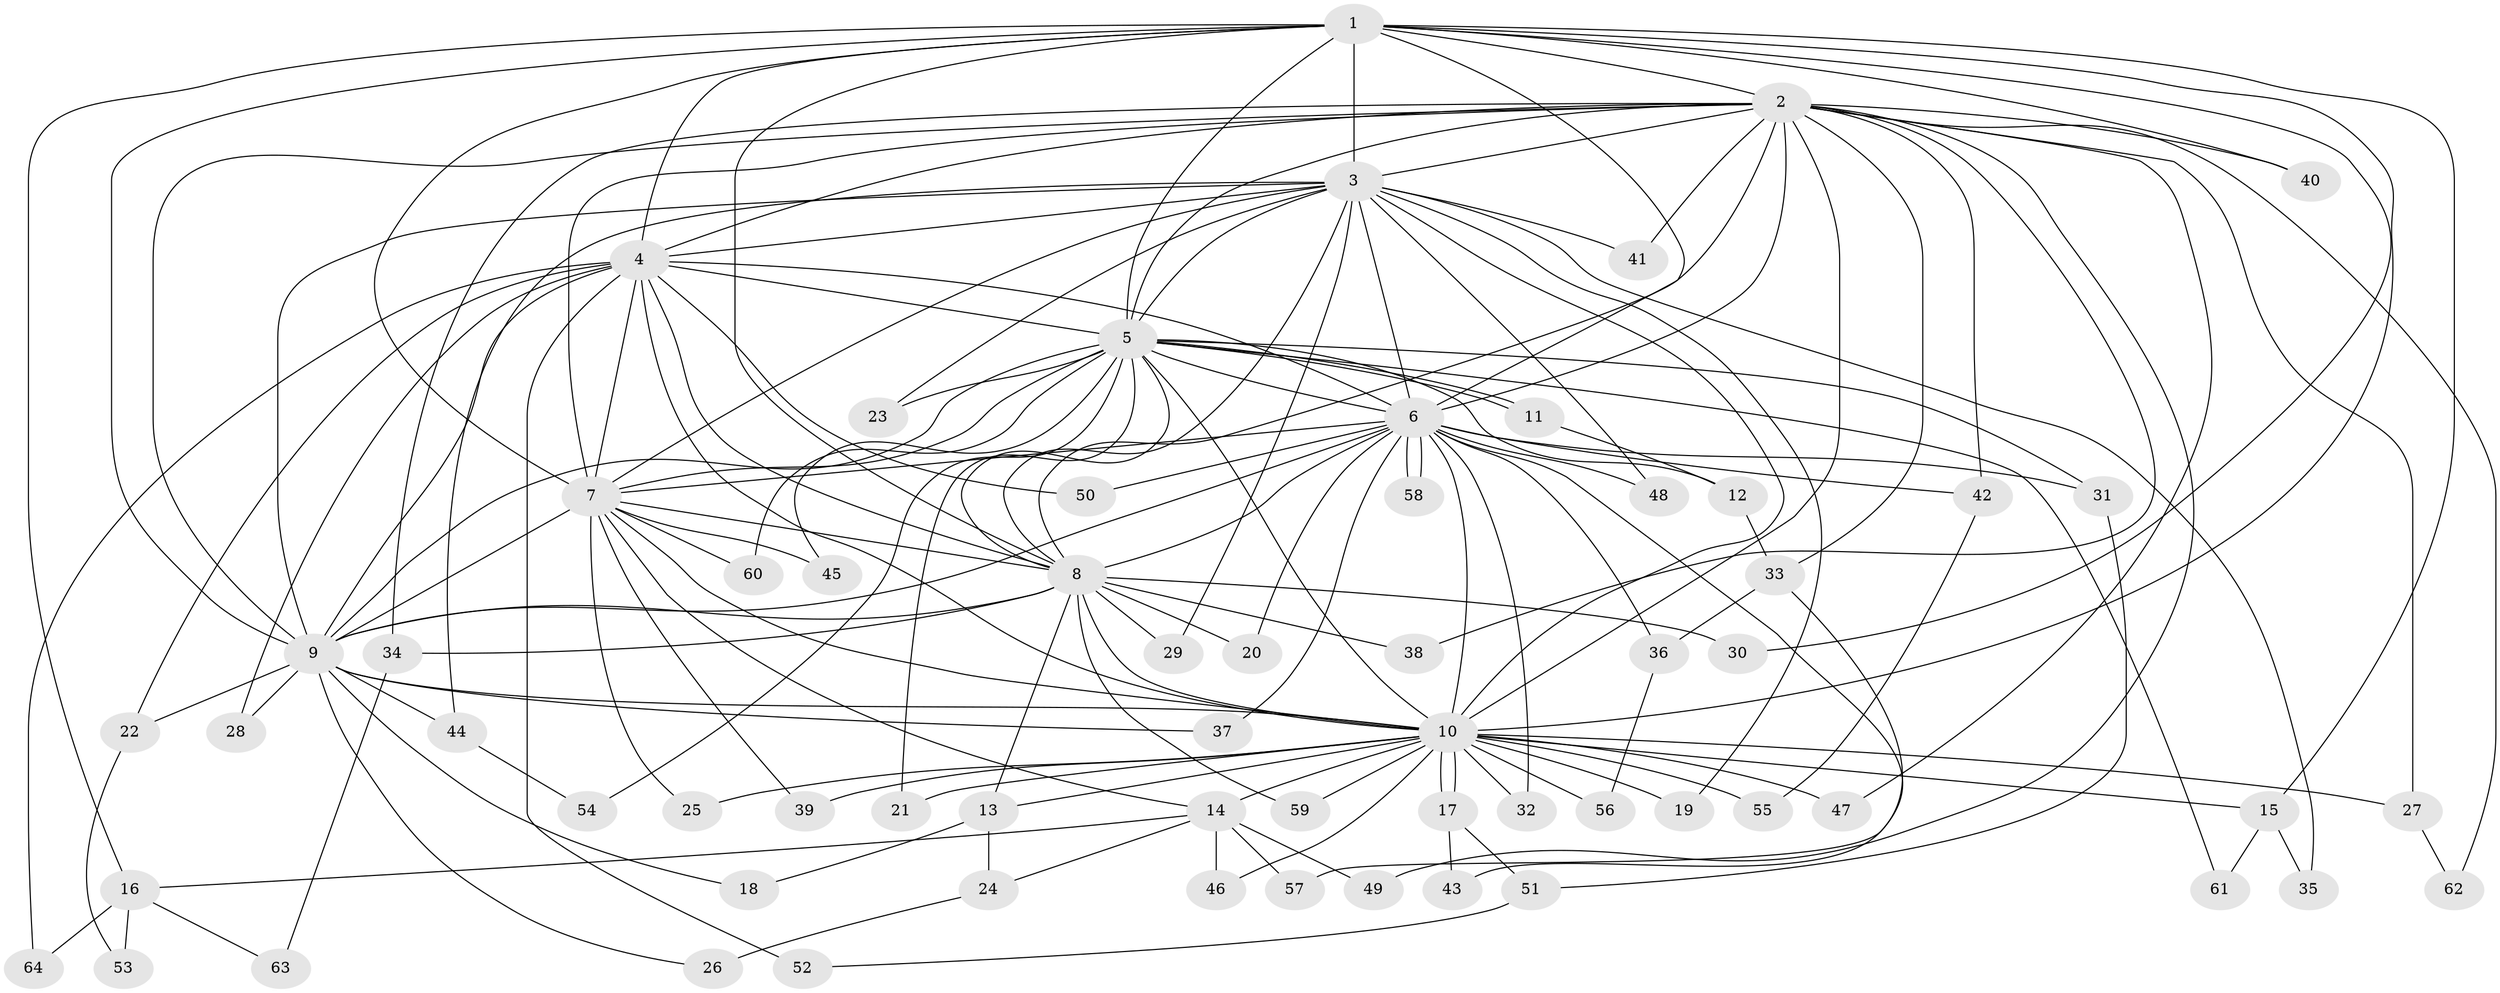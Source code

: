 // Generated by graph-tools (version 1.1) at 2025/11/02/27/25 16:11:06]
// undirected, 64 vertices, 153 edges
graph export_dot {
graph [start="1"]
  node [color=gray90,style=filled];
  1;
  2;
  3;
  4;
  5;
  6;
  7;
  8;
  9;
  10;
  11;
  12;
  13;
  14;
  15;
  16;
  17;
  18;
  19;
  20;
  21;
  22;
  23;
  24;
  25;
  26;
  27;
  28;
  29;
  30;
  31;
  32;
  33;
  34;
  35;
  36;
  37;
  38;
  39;
  40;
  41;
  42;
  43;
  44;
  45;
  46;
  47;
  48;
  49;
  50;
  51;
  52;
  53;
  54;
  55;
  56;
  57;
  58;
  59;
  60;
  61;
  62;
  63;
  64;
  1 -- 2;
  1 -- 3;
  1 -- 4;
  1 -- 5;
  1 -- 6;
  1 -- 7;
  1 -- 8;
  1 -- 9;
  1 -- 10;
  1 -- 15;
  1 -- 16;
  1 -- 30;
  1 -- 40;
  2 -- 3;
  2 -- 4;
  2 -- 5;
  2 -- 6;
  2 -- 7;
  2 -- 8;
  2 -- 9;
  2 -- 10;
  2 -- 27;
  2 -- 33;
  2 -- 34;
  2 -- 38;
  2 -- 40;
  2 -- 41;
  2 -- 42;
  2 -- 47;
  2 -- 49;
  2 -- 62;
  3 -- 4;
  3 -- 5;
  3 -- 6;
  3 -- 7;
  3 -- 8;
  3 -- 9;
  3 -- 10;
  3 -- 19;
  3 -- 23;
  3 -- 29;
  3 -- 35;
  3 -- 41;
  3 -- 44;
  3 -- 48;
  4 -- 5;
  4 -- 6;
  4 -- 7;
  4 -- 8;
  4 -- 9;
  4 -- 10;
  4 -- 22;
  4 -- 28;
  4 -- 50;
  4 -- 52;
  4 -- 64;
  5 -- 6;
  5 -- 7;
  5 -- 8;
  5 -- 9;
  5 -- 10;
  5 -- 11;
  5 -- 11;
  5 -- 12;
  5 -- 21;
  5 -- 23;
  5 -- 31;
  5 -- 45;
  5 -- 54;
  5 -- 60;
  5 -- 61;
  6 -- 7;
  6 -- 8;
  6 -- 9;
  6 -- 10;
  6 -- 20;
  6 -- 31;
  6 -- 32;
  6 -- 36;
  6 -- 37;
  6 -- 42;
  6 -- 43;
  6 -- 48;
  6 -- 50;
  6 -- 58;
  6 -- 58;
  7 -- 8;
  7 -- 9;
  7 -- 10;
  7 -- 14;
  7 -- 25;
  7 -- 39;
  7 -- 45;
  7 -- 60;
  8 -- 9;
  8 -- 10;
  8 -- 13;
  8 -- 20;
  8 -- 29;
  8 -- 30;
  8 -- 34;
  8 -- 38;
  8 -- 59;
  9 -- 10;
  9 -- 18;
  9 -- 22;
  9 -- 26;
  9 -- 28;
  9 -- 37;
  9 -- 44;
  10 -- 13;
  10 -- 14;
  10 -- 15;
  10 -- 17;
  10 -- 17;
  10 -- 19;
  10 -- 21;
  10 -- 25;
  10 -- 27;
  10 -- 32;
  10 -- 39;
  10 -- 46;
  10 -- 47;
  10 -- 55;
  10 -- 56;
  10 -- 59;
  11 -- 12;
  12 -- 33;
  13 -- 18;
  13 -- 24;
  14 -- 16;
  14 -- 24;
  14 -- 46;
  14 -- 49;
  14 -- 57;
  15 -- 35;
  15 -- 61;
  16 -- 53;
  16 -- 63;
  16 -- 64;
  17 -- 43;
  17 -- 51;
  22 -- 53;
  24 -- 26;
  27 -- 62;
  31 -- 51;
  33 -- 36;
  33 -- 57;
  34 -- 63;
  36 -- 56;
  42 -- 55;
  44 -- 54;
  51 -- 52;
}
